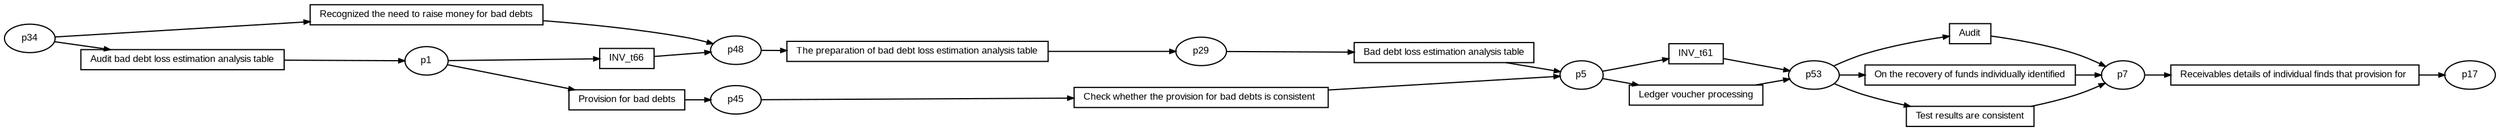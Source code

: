 digraph G {ranksep=".3"; fontsize="8"; remincross=true; margin="0.0,0.0"; fontname="Arial";rankdir="LR"; 
edge [arrowsize="0.5"];
node [height=".2",width=".2",fontname="Arial",fontsize="8"];
t0 [shape="box",label="Provision for bad debts"];
t1 [shape="box",label="The preparation of bad debt loss estimation analysis table"];
t2 [shape="box",label="Audit"];
t3 [shape="box",label="On the recovery of funds individually identified"];
t4 [shape="box",label="Recognized the need to raise money for bad debts"];
t5 [shape="box",label="Test results are consistent"];
t6 [shape="box",label="Check whether the provision for bad debts is consistent "];
t7 [shape="box",label="Audit bad debt loss estimation analysis table"];
t8 [shape="box",label="INV_t66"];
t9 [shape="box",label="INV_t61"];
t10 [shape="box",label="Receivables details of individual finds that provision for "];
t11 [shape="box",label="Ledger voucher processing"];
t12 [shape="box",label="Bad debt loss estimation analysis table"];
p0 [shape="oval",label="p7"];
p1 [shape="oval",label="p45"];
p2 [shape="oval",label="p29"];
p3 [shape="oval",label="p53"];
p4 [shape="oval",label="p48"];
p5 [shape="oval",label="p34"];
p6 [shape="oval",label="p17"];
p7 [shape="oval",label="p5"];
p8 [shape="oval",label="p1"];
p0 -> t10[label=""];
t12 -> p7[label=""];
p3 -> t2[label=""];
t4 -> p4[label=""];
t9 -> p3[label=""];
t5 -> p0[label=""];
t0 -> p1[label=""];
t1 -> p2[label=""];
p7 -> t9[label=""];
t10 -> p6[label=""];
t6 -> p7[label=""];
t7 -> p8[label=""];
p5 -> t7[label=""];
p7 -> t11[label=""];
p1 -> t6[label=""];
t8 -> p4[label=""];
p8 -> t8[label=""];
p5 -> t4[label=""];
t3 -> p0[label=""];
p3 -> t3[label=""];
p3 -> t5[label=""];
p4 -> t1[label=""];
t11 -> p3[label=""];
t2 -> p0[label=""];
p8 -> t0[label=""];
p2 -> t12[label=""];
}

